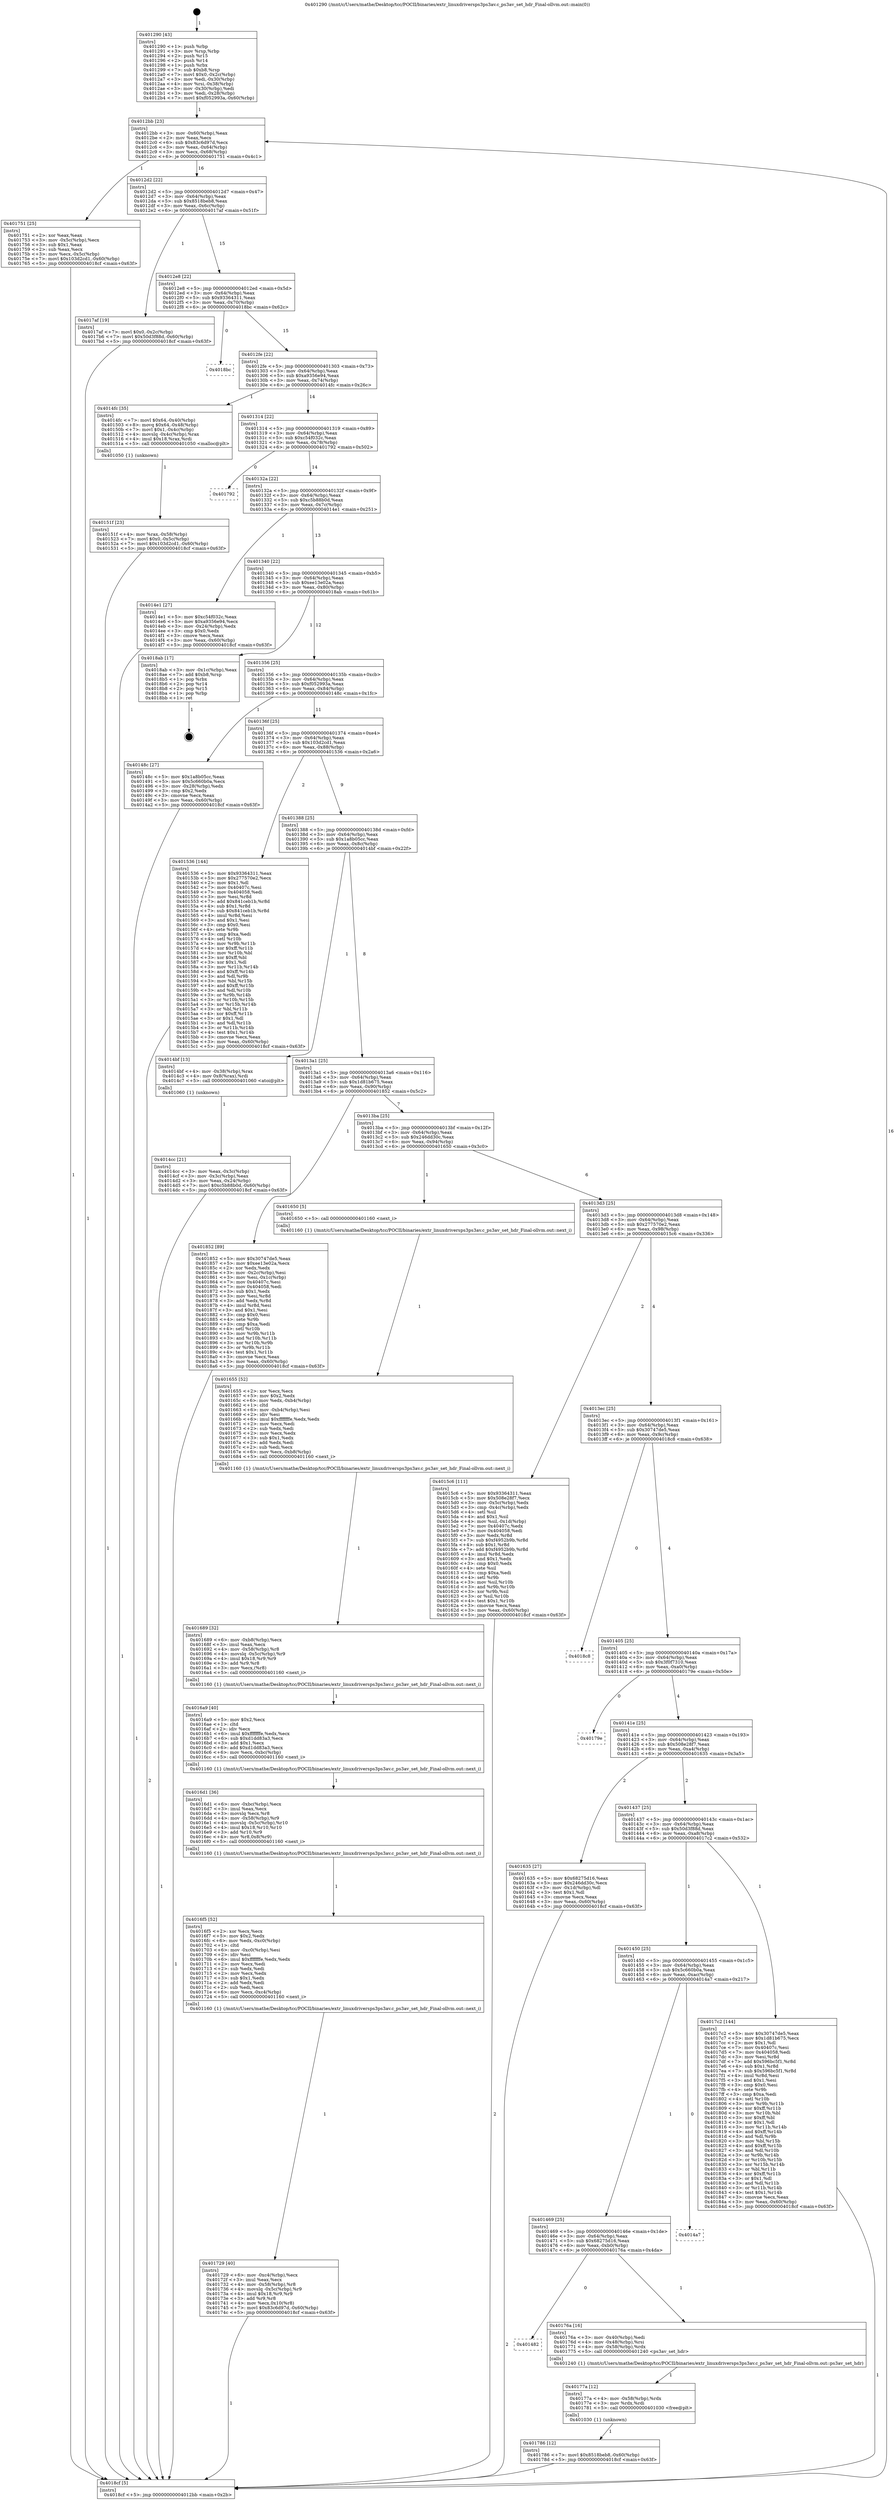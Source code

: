 digraph "0x401290" {
  label = "0x401290 (/mnt/c/Users/mathe/Desktop/tcc/POCII/binaries/extr_linuxdriversps3ps3av.c_ps3av_set_hdr_Final-ollvm.out::main(0))"
  labelloc = "t"
  node[shape=record]

  Entry [label="",width=0.3,height=0.3,shape=circle,fillcolor=black,style=filled]
  "0x4012bb" [label="{
     0x4012bb [23]\l
     | [instrs]\l
     &nbsp;&nbsp;0x4012bb \<+3\>: mov -0x60(%rbp),%eax\l
     &nbsp;&nbsp;0x4012be \<+2\>: mov %eax,%ecx\l
     &nbsp;&nbsp;0x4012c0 \<+6\>: sub $0x83c6d97d,%ecx\l
     &nbsp;&nbsp;0x4012c6 \<+3\>: mov %eax,-0x64(%rbp)\l
     &nbsp;&nbsp;0x4012c9 \<+3\>: mov %ecx,-0x68(%rbp)\l
     &nbsp;&nbsp;0x4012cc \<+6\>: je 0000000000401751 \<main+0x4c1\>\l
  }"]
  "0x401751" [label="{
     0x401751 [25]\l
     | [instrs]\l
     &nbsp;&nbsp;0x401751 \<+2\>: xor %eax,%eax\l
     &nbsp;&nbsp;0x401753 \<+3\>: mov -0x5c(%rbp),%ecx\l
     &nbsp;&nbsp;0x401756 \<+3\>: sub $0x1,%eax\l
     &nbsp;&nbsp;0x401759 \<+2\>: sub %eax,%ecx\l
     &nbsp;&nbsp;0x40175b \<+3\>: mov %ecx,-0x5c(%rbp)\l
     &nbsp;&nbsp;0x40175e \<+7\>: movl $0x103d2cd1,-0x60(%rbp)\l
     &nbsp;&nbsp;0x401765 \<+5\>: jmp 00000000004018cf \<main+0x63f\>\l
  }"]
  "0x4012d2" [label="{
     0x4012d2 [22]\l
     | [instrs]\l
     &nbsp;&nbsp;0x4012d2 \<+5\>: jmp 00000000004012d7 \<main+0x47\>\l
     &nbsp;&nbsp;0x4012d7 \<+3\>: mov -0x64(%rbp),%eax\l
     &nbsp;&nbsp;0x4012da \<+5\>: sub $0x8518beb8,%eax\l
     &nbsp;&nbsp;0x4012df \<+3\>: mov %eax,-0x6c(%rbp)\l
     &nbsp;&nbsp;0x4012e2 \<+6\>: je 00000000004017af \<main+0x51f\>\l
  }"]
  Exit [label="",width=0.3,height=0.3,shape=circle,fillcolor=black,style=filled,peripheries=2]
  "0x4017af" [label="{
     0x4017af [19]\l
     | [instrs]\l
     &nbsp;&nbsp;0x4017af \<+7\>: movl $0x0,-0x2c(%rbp)\l
     &nbsp;&nbsp;0x4017b6 \<+7\>: movl $0x50d3f88d,-0x60(%rbp)\l
     &nbsp;&nbsp;0x4017bd \<+5\>: jmp 00000000004018cf \<main+0x63f\>\l
  }"]
  "0x4012e8" [label="{
     0x4012e8 [22]\l
     | [instrs]\l
     &nbsp;&nbsp;0x4012e8 \<+5\>: jmp 00000000004012ed \<main+0x5d\>\l
     &nbsp;&nbsp;0x4012ed \<+3\>: mov -0x64(%rbp),%eax\l
     &nbsp;&nbsp;0x4012f0 \<+5\>: sub $0x93364311,%eax\l
     &nbsp;&nbsp;0x4012f5 \<+3\>: mov %eax,-0x70(%rbp)\l
     &nbsp;&nbsp;0x4012f8 \<+6\>: je 00000000004018bc \<main+0x62c\>\l
  }"]
  "0x401786" [label="{
     0x401786 [12]\l
     | [instrs]\l
     &nbsp;&nbsp;0x401786 \<+7\>: movl $0x8518beb8,-0x60(%rbp)\l
     &nbsp;&nbsp;0x40178d \<+5\>: jmp 00000000004018cf \<main+0x63f\>\l
  }"]
  "0x4018bc" [label="{
     0x4018bc\l
  }", style=dashed]
  "0x4012fe" [label="{
     0x4012fe [22]\l
     | [instrs]\l
     &nbsp;&nbsp;0x4012fe \<+5\>: jmp 0000000000401303 \<main+0x73\>\l
     &nbsp;&nbsp;0x401303 \<+3\>: mov -0x64(%rbp),%eax\l
     &nbsp;&nbsp;0x401306 \<+5\>: sub $0xa9356e94,%eax\l
     &nbsp;&nbsp;0x40130b \<+3\>: mov %eax,-0x74(%rbp)\l
     &nbsp;&nbsp;0x40130e \<+6\>: je 00000000004014fc \<main+0x26c\>\l
  }"]
  "0x40177a" [label="{
     0x40177a [12]\l
     | [instrs]\l
     &nbsp;&nbsp;0x40177a \<+4\>: mov -0x58(%rbp),%rdx\l
     &nbsp;&nbsp;0x40177e \<+3\>: mov %rdx,%rdi\l
     &nbsp;&nbsp;0x401781 \<+5\>: call 0000000000401030 \<free@plt\>\l
     | [calls]\l
     &nbsp;&nbsp;0x401030 \{1\} (unknown)\l
  }"]
  "0x4014fc" [label="{
     0x4014fc [35]\l
     | [instrs]\l
     &nbsp;&nbsp;0x4014fc \<+7\>: movl $0x64,-0x40(%rbp)\l
     &nbsp;&nbsp;0x401503 \<+8\>: movq $0x64,-0x48(%rbp)\l
     &nbsp;&nbsp;0x40150b \<+7\>: movl $0x1,-0x4c(%rbp)\l
     &nbsp;&nbsp;0x401512 \<+4\>: movslq -0x4c(%rbp),%rax\l
     &nbsp;&nbsp;0x401516 \<+4\>: imul $0x18,%rax,%rdi\l
     &nbsp;&nbsp;0x40151a \<+5\>: call 0000000000401050 \<malloc@plt\>\l
     | [calls]\l
     &nbsp;&nbsp;0x401050 \{1\} (unknown)\l
  }"]
  "0x401314" [label="{
     0x401314 [22]\l
     | [instrs]\l
     &nbsp;&nbsp;0x401314 \<+5\>: jmp 0000000000401319 \<main+0x89\>\l
     &nbsp;&nbsp;0x401319 \<+3\>: mov -0x64(%rbp),%eax\l
     &nbsp;&nbsp;0x40131c \<+5\>: sub $0xc54f032c,%eax\l
     &nbsp;&nbsp;0x401321 \<+3\>: mov %eax,-0x78(%rbp)\l
     &nbsp;&nbsp;0x401324 \<+6\>: je 0000000000401792 \<main+0x502\>\l
  }"]
  "0x401482" [label="{
     0x401482\l
  }", style=dashed]
  "0x401792" [label="{
     0x401792\l
  }", style=dashed]
  "0x40132a" [label="{
     0x40132a [22]\l
     | [instrs]\l
     &nbsp;&nbsp;0x40132a \<+5\>: jmp 000000000040132f \<main+0x9f\>\l
     &nbsp;&nbsp;0x40132f \<+3\>: mov -0x64(%rbp),%eax\l
     &nbsp;&nbsp;0x401332 \<+5\>: sub $0xc5b88b0d,%eax\l
     &nbsp;&nbsp;0x401337 \<+3\>: mov %eax,-0x7c(%rbp)\l
     &nbsp;&nbsp;0x40133a \<+6\>: je 00000000004014e1 \<main+0x251\>\l
  }"]
  "0x40176a" [label="{
     0x40176a [16]\l
     | [instrs]\l
     &nbsp;&nbsp;0x40176a \<+3\>: mov -0x40(%rbp),%edi\l
     &nbsp;&nbsp;0x40176d \<+4\>: mov -0x48(%rbp),%rsi\l
     &nbsp;&nbsp;0x401771 \<+4\>: mov -0x58(%rbp),%rdx\l
     &nbsp;&nbsp;0x401775 \<+5\>: call 0000000000401240 \<ps3av_set_hdr\>\l
     | [calls]\l
     &nbsp;&nbsp;0x401240 \{1\} (/mnt/c/Users/mathe/Desktop/tcc/POCII/binaries/extr_linuxdriversps3ps3av.c_ps3av_set_hdr_Final-ollvm.out::ps3av_set_hdr)\l
  }"]
  "0x4014e1" [label="{
     0x4014e1 [27]\l
     | [instrs]\l
     &nbsp;&nbsp;0x4014e1 \<+5\>: mov $0xc54f032c,%eax\l
     &nbsp;&nbsp;0x4014e6 \<+5\>: mov $0xa9356e94,%ecx\l
     &nbsp;&nbsp;0x4014eb \<+3\>: mov -0x24(%rbp),%edx\l
     &nbsp;&nbsp;0x4014ee \<+3\>: cmp $0x0,%edx\l
     &nbsp;&nbsp;0x4014f1 \<+3\>: cmove %ecx,%eax\l
     &nbsp;&nbsp;0x4014f4 \<+3\>: mov %eax,-0x60(%rbp)\l
     &nbsp;&nbsp;0x4014f7 \<+5\>: jmp 00000000004018cf \<main+0x63f\>\l
  }"]
  "0x401340" [label="{
     0x401340 [22]\l
     | [instrs]\l
     &nbsp;&nbsp;0x401340 \<+5\>: jmp 0000000000401345 \<main+0xb5\>\l
     &nbsp;&nbsp;0x401345 \<+3\>: mov -0x64(%rbp),%eax\l
     &nbsp;&nbsp;0x401348 \<+5\>: sub $0xee13e02a,%eax\l
     &nbsp;&nbsp;0x40134d \<+3\>: mov %eax,-0x80(%rbp)\l
     &nbsp;&nbsp;0x401350 \<+6\>: je 00000000004018ab \<main+0x61b\>\l
  }"]
  "0x401469" [label="{
     0x401469 [25]\l
     | [instrs]\l
     &nbsp;&nbsp;0x401469 \<+5\>: jmp 000000000040146e \<main+0x1de\>\l
     &nbsp;&nbsp;0x40146e \<+3\>: mov -0x64(%rbp),%eax\l
     &nbsp;&nbsp;0x401471 \<+5\>: sub $0x68275d16,%eax\l
     &nbsp;&nbsp;0x401476 \<+6\>: mov %eax,-0xb0(%rbp)\l
     &nbsp;&nbsp;0x40147c \<+6\>: je 000000000040176a \<main+0x4da\>\l
  }"]
  "0x4018ab" [label="{
     0x4018ab [17]\l
     | [instrs]\l
     &nbsp;&nbsp;0x4018ab \<+3\>: mov -0x1c(%rbp),%eax\l
     &nbsp;&nbsp;0x4018ae \<+7\>: add $0xb8,%rsp\l
     &nbsp;&nbsp;0x4018b5 \<+1\>: pop %rbx\l
     &nbsp;&nbsp;0x4018b6 \<+2\>: pop %r14\l
     &nbsp;&nbsp;0x4018b8 \<+2\>: pop %r15\l
     &nbsp;&nbsp;0x4018ba \<+1\>: pop %rbp\l
     &nbsp;&nbsp;0x4018bb \<+1\>: ret\l
  }"]
  "0x401356" [label="{
     0x401356 [25]\l
     | [instrs]\l
     &nbsp;&nbsp;0x401356 \<+5\>: jmp 000000000040135b \<main+0xcb\>\l
     &nbsp;&nbsp;0x40135b \<+3\>: mov -0x64(%rbp),%eax\l
     &nbsp;&nbsp;0x40135e \<+5\>: sub $0xf052993a,%eax\l
     &nbsp;&nbsp;0x401363 \<+6\>: mov %eax,-0x84(%rbp)\l
     &nbsp;&nbsp;0x401369 \<+6\>: je 000000000040148c \<main+0x1fc\>\l
  }"]
  "0x4014a7" [label="{
     0x4014a7\l
  }", style=dashed]
  "0x40148c" [label="{
     0x40148c [27]\l
     | [instrs]\l
     &nbsp;&nbsp;0x40148c \<+5\>: mov $0x1a8b05cc,%eax\l
     &nbsp;&nbsp;0x401491 \<+5\>: mov $0x5c660b0a,%ecx\l
     &nbsp;&nbsp;0x401496 \<+3\>: mov -0x28(%rbp),%edx\l
     &nbsp;&nbsp;0x401499 \<+3\>: cmp $0x2,%edx\l
     &nbsp;&nbsp;0x40149c \<+3\>: cmovne %ecx,%eax\l
     &nbsp;&nbsp;0x40149f \<+3\>: mov %eax,-0x60(%rbp)\l
     &nbsp;&nbsp;0x4014a2 \<+5\>: jmp 00000000004018cf \<main+0x63f\>\l
  }"]
  "0x40136f" [label="{
     0x40136f [25]\l
     | [instrs]\l
     &nbsp;&nbsp;0x40136f \<+5\>: jmp 0000000000401374 \<main+0xe4\>\l
     &nbsp;&nbsp;0x401374 \<+3\>: mov -0x64(%rbp),%eax\l
     &nbsp;&nbsp;0x401377 \<+5\>: sub $0x103d2cd1,%eax\l
     &nbsp;&nbsp;0x40137c \<+6\>: mov %eax,-0x88(%rbp)\l
     &nbsp;&nbsp;0x401382 \<+6\>: je 0000000000401536 \<main+0x2a6\>\l
  }"]
  "0x4018cf" [label="{
     0x4018cf [5]\l
     | [instrs]\l
     &nbsp;&nbsp;0x4018cf \<+5\>: jmp 00000000004012bb \<main+0x2b\>\l
  }"]
  "0x401290" [label="{
     0x401290 [43]\l
     | [instrs]\l
     &nbsp;&nbsp;0x401290 \<+1\>: push %rbp\l
     &nbsp;&nbsp;0x401291 \<+3\>: mov %rsp,%rbp\l
     &nbsp;&nbsp;0x401294 \<+2\>: push %r15\l
     &nbsp;&nbsp;0x401296 \<+2\>: push %r14\l
     &nbsp;&nbsp;0x401298 \<+1\>: push %rbx\l
     &nbsp;&nbsp;0x401299 \<+7\>: sub $0xb8,%rsp\l
     &nbsp;&nbsp;0x4012a0 \<+7\>: movl $0x0,-0x2c(%rbp)\l
     &nbsp;&nbsp;0x4012a7 \<+3\>: mov %edi,-0x30(%rbp)\l
     &nbsp;&nbsp;0x4012aa \<+4\>: mov %rsi,-0x38(%rbp)\l
     &nbsp;&nbsp;0x4012ae \<+3\>: mov -0x30(%rbp),%edi\l
     &nbsp;&nbsp;0x4012b1 \<+3\>: mov %edi,-0x28(%rbp)\l
     &nbsp;&nbsp;0x4012b4 \<+7\>: movl $0xf052993a,-0x60(%rbp)\l
  }"]
  "0x401450" [label="{
     0x401450 [25]\l
     | [instrs]\l
     &nbsp;&nbsp;0x401450 \<+5\>: jmp 0000000000401455 \<main+0x1c5\>\l
     &nbsp;&nbsp;0x401455 \<+3\>: mov -0x64(%rbp),%eax\l
     &nbsp;&nbsp;0x401458 \<+5\>: sub $0x5c660b0a,%eax\l
     &nbsp;&nbsp;0x40145d \<+6\>: mov %eax,-0xac(%rbp)\l
     &nbsp;&nbsp;0x401463 \<+6\>: je 00000000004014a7 \<main+0x217\>\l
  }"]
  "0x401536" [label="{
     0x401536 [144]\l
     | [instrs]\l
     &nbsp;&nbsp;0x401536 \<+5\>: mov $0x93364311,%eax\l
     &nbsp;&nbsp;0x40153b \<+5\>: mov $0x277570e2,%ecx\l
     &nbsp;&nbsp;0x401540 \<+2\>: mov $0x1,%dl\l
     &nbsp;&nbsp;0x401542 \<+7\>: mov 0x40407c,%esi\l
     &nbsp;&nbsp;0x401549 \<+7\>: mov 0x404058,%edi\l
     &nbsp;&nbsp;0x401550 \<+3\>: mov %esi,%r8d\l
     &nbsp;&nbsp;0x401553 \<+7\>: add $0x841ceb1b,%r8d\l
     &nbsp;&nbsp;0x40155a \<+4\>: sub $0x1,%r8d\l
     &nbsp;&nbsp;0x40155e \<+7\>: sub $0x841ceb1b,%r8d\l
     &nbsp;&nbsp;0x401565 \<+4\>: imul %r8d,%esi\l
     &nbsp;&nbsp;0x401569 \<+3\>: and $0x1,%esi\l
     &nbsp;&nbsp;0x40156c \<+3\>: cmp $0x0,%esi\l
     &nbsp;&nbsp;0x40156f \<+4\>: sete %r9b\l
     &nbsp;&nbsp;0x401573 \<+3\>: cmp $0xa,%edi\l
     &nbsp;&nbsp;0x401576 \<+4\>: setl %r10b\l
     &nbsp;&nbsp;0x40157a \<+3\>: mov %r9b,%r11b\l
     &nbsp;&nbsp;0x40157d \<+4\>: xor $0xff,%r11b\l
     &nbsp;&nbsp;0x401581 \<+3\>: mov %r10b,%bl\l
     &nbsp;&nbsp;0x401584 \<+3\>: xor $0xff,%bl\l
     &nbsp;&nbsp;0x401587 \<+3\>: xor $0x1,%dl\l
     &nbsp;&nbsp;0x40158a \<+3\>: mov %r11b,%r14b\l
     &nbsp;&nbsp;0x40158d \<+4\>: and $0xff,%r14b\l
     &nbsp;&nbsp;0x401591 \<+3\>: and %dl,%r9b\l
     &nbsp;&nbsp;0x401594 \<+3\>: mov %bl,%r15b\l
     &nbsp;&nbsp;0x401597 \<+4\>: and $0xff,%r15b\l
     &nbsp;&nbsp;0x40159b \<+3\>: and %dl,%r10b\l
     &nbsp;&nbsp;0x40159e \<+3\>: or %r9b,%r14b\l
     &nbsp;&nbsp;0x4015a1 \<+3\>: or %r10b,%r15b\l
     &nbsp;&nbsp;0x4015a4 \<+3\>: xor %r15b,%r14b\l
     &nbsp;&nbsp;0x4015a7 \<+3\>: or %bl,%r11b\l
     &nbsp;&nbsp;0x4015aa \<+4\>: xor $0xff,%r11b\l
     &nbsp;&nbsp;0x4015ae \<+3\>: or $0x1,%dl\l
     &nbsp;&nbsp;0x4015b1 \<+3\>: and %dl,%r11b\l
     &nbsp;&nbsp;0x4015b4 \<+3\>: or %r11b,%r14b\l
     &nbsp;&nbsp;0x4015b7 \<+4\>: test $0x1,%r14b\l
     &nbsp;&nbsp;0x4015bb \<+3\>: cmovne %ecx,%eax\l
     &nbsp;&nbsp;0x4015be \<+3\>: mov %eax,-0x60(%rbp)\l
     &nbsp;&nbsp;0x4015c1 \<+5\>: jmp 00000000004018cf \<main+0x63f\>\l
  }"]
  "0x401388" [label="{
     0x401388 [25]\l
     | [instrs]\l
     &nbsp;&nbsp;0x401388 \<+5\>: jmp 000000000040138d \<main+0xfd\>\l
     &nbsp;&nbsp;0x40138d \<+3\>: mov -0x64(%rbp),%eax\l
     &nbsp;&nbsp;0x401390 \<+5\>: sub $0x1a8b05cc,%eax\l
     &nbsp;&nbsp;0x401395 \<+6\>: mov %eax,-0x8c(%rbp)\l
     &nbsp;&nbsp;0x40139b \<+6\>: je 00000000004014bf \<main+0x22f\>\l
  }"]
  "0x4017c2" [label="{
     0x4017c2 [144]\l
     | [instrs]\l
     &nbsp;&nbsp;0x4017c2 \<+5\>: mov $0x30747de5,%eax\l
     &nbsp;&nbsp;0x4017c7 \<+5\>: mov $0x1d81b675,%ecx\l
     &nbsp;&nbsp;0x4017cc \<+2\>: mov $0x1,%dl\l
     &nbsp;&nbsp;0x4017ce \<+7\>: mov 0x40407c,%esi\l
     &nbsp;&nbsp;0x4017d5 \<+7\>: mov 0x404058,%edi\l
     &nbsp;&nbsp;0x4017dc \<+3\>: mov %esi,%r8d\l
     &nbsp;&nbsp;0x4017df \<+7\>: add $0x596bc5f1,%r8d\l
     &nbsp;&nbsp;0x4017e6 \<+4\>: sub $0x1,%r8d\l
     &nbsp;&nbsp;0x4017ea \<+7\>: sub $0x596bc5f1,%r8d\l
     &nbsp;&nbsp;0x4017f1 \<+4\>: imul %r8d,%esi\l
     &nbsp;&nbsp;0x4017f5 \<+3\>: and $0x1,%esi\l
     &nbsp;&nbsp;0x4017f8 \<+3\>: cmp $0x0,%esi\l
     &nbsp;&nbsp;0x4017fb \<+4\>: sete %r9b\l
     &nbsp;&nbsp;0x4017ff \<+3\>: cmp $0xa,%edi\l
     &nbsp;&nbsp;0x401802 \<+4\>: setl %r10b\l
     &nbsp;&nbsp;0x401806 \<+3\>: mov %r9b,%r11b\l
     &nbsp;&nbsp;0x401809 \<+4\>: xor $0xff,%r11b\l
     &nbsp;&nbsp;0x40180d \<+3\>: mov %r10b,%bl\l
     &nbsp;&nbsp;0x401810 \<+3\>: xor $0xff,%bl\l
     &nbsp;&nbsp;0x401813 \<+3\>: xor $0x1,%dl\l
     &nbsp;&nbsp;0x401816 \<+3\>: mov %r11b,%r14b\l
     &nbsp;&nbsp;0x401819 \<+4\>: and $0xff,%r14b\l
     &nbsp;&nbsp;0x40181d \<+3\>: and %dl,%r9b\l
     &nbsp;&nbsp;0x401820 \<+3\>: mov %bl,%r15b\l
     &nbsp;&nbsp;0x401823 \<+4\>: and $0xff,%r15b\l
     &nbsp;&nbsp;0x401827 \<+3\>: and %dl,%r10b\l
     &nbsp;&nbsp;0x40182a \<+3\>: or %r9b,%r14b\l
     &nbsp;&nbsp;0x40182d \<+3\>: or %r10b,%r15b\l
     &nbsp;&nbsp;0x401830 \<+3\>: xor %r15b,%r14b\l
     &nbsp;&nbsp;0x401833 \<+3\>: or %bl,%r11b\l
     &nbsp;&nbsp;0x401836 \<+4\>: xor $0xff,%r11b\l
     &nbsp;&nbsp;0x40183a \<+3\>: or $0x1,%dl\l
     &nbsp;&nbsp;0x40183d \<+3\>: and %dl,%r11b\l
     &nbsp;&nbsp;0x401840 \<+3\>: or %r11b,%r14b\l
     &nbsp;&nbsp;0x401843 \<+4\>: test $0x1,%r14b\l
     &nbsp;&nbsp;0x401847 \<+3\>: cmovne %ecx,%eax\l
     &nbsp;&nbsp;0x40184a \<+3\>: mov %eax,-0x60(%rbp)\l
     &nbsp;&nbsp;0x40184d \<+5\>: jmp 00000000004018cf \<main+0x63f\>\l
  }"]
  "0x4014bf" [label="{
     0x4014bf [13]\l
     | [instrs]\l
     &nbsp;&nbsp;0x4014bf \<+4\>: mov -0x38(%rbp),%rax\l
     &nbsp;&nbsp;0x4014c3 \<+4\>: mov 0x8(%rax),%rdi\l
     &nbsp;&nbsp;0x4014c7 \<+5\>: call 0000000000401060 \<atoi@plt\>\l
     | [calls]\l
     &nbsp;&nbsp;0x401060 \{1\} (unknown)\l
  }"]
  "0x4013a1" [label="{
     0x4013a1 [25]\l
     | [instrs]\l
     &nbsp;&nbsp;0x4013a1 \<+5\>: jmp 00000000004013a6 \<main+0x116\>\l
     &nbsp;&nbsp;0x4013a6 \<+3\>: mov -0x64(%rbp),%eax\l
     &nbsp;&nbsp;0x4013a9 \<+5\>: sub $0x1d81b675,%eax\l
     &nbsp;&nbsp;0x4013ae \<+6\>: mov %eax,-0x90(%rbp)\l
     &nbsp;&nbsp;0x4013b4 \<+6\>: je 0000000000401852 \<main+0x5c2\>\l
  }"]
  "0x4014cc" [label="{
     0x4014cc [21]\l
     | [instrs]\l
     &nbsp;&nbsp;0x4014cc \<+3\>: mov %eax,-0x3c(%rbp)\l
     &nbsp;&nbsp;0x4014cf \<+3\>: mov -0x3c(%rbp),%eax\l
     &nbsp;&nbsp;0x4014d2 \<+3\>: mov %eax,-0x24(%rbp)\l
     &nbsp;&nbsp;0x4014d5 \<+7\>: movl $0xc5b88b0d,-0x60(%rbp)\l
     &nbsp;&nbsp;0x4014dc \<+5\>: jmp 00000000004018cf \<main+0x63f\>\l
  }"]
  "0x40151f" [label="{
     0x40151f [23]\l
     | [instrs]\l
     &nbsp;&nbsp;0x40151f \<+4\>: mov %rax,-0x58(%rbp)\l
     &nbsp;&nbsp;0x401523 \<+7\>: movl $0x0,-0x5c(%rbp)\l
     &nbsp;&nbsp;0x40152a \<+7\>: movl $0x103d2cd1,-0x60(%rbp)\l
     &nbsp;&nbsp;0x401531 \<+5\>: jmp 00000000004018cf \<main+0x63f\>\l
  }"]
  "0x401729" [label="{
     0x401729 [40]\l
     | [instrs]\l
     &nbsp;&nbsp;0x401729 \<+6\>: mov -0xc4(%rbp),%ecx\l
     &nbsp;&nbsp;0x40172f \<+3\>: imul %eax,%ecx\l
     &nbsp;&nbsp;0x401732 \<+4\>: mov -0x58(%rbp),%r8\l
     &nbsp;&nbsp;0x401736 \<+4\>: movslq -0x5c(%rbp),%r9\l
     &nbsp;&nbsp;0x40173a \<+4\>: imul $0x18,%r9,%r9\l
     &nbsp;&nbsp;0x40173e \<+3\>: add %r9,%r8\l
     &nbsp;&nbsp;0x401741 \<+4\>: mov %ecx,0x10(%r8)\l
     &nbsp;&nbsp;0x401745 \<+7\>: movl $0x83c6d97d,-0x60(%rbp)\l
     &nbsp;&nbsp;0x40174c \<+5\>: jmp 00000000004018cf \<main+0x63f\>\l
  }"]
  "0x401852" [label="{
     0x401852 [89]\l
     | [instrs]\l
     &nbsp;&nbsp;0x401852 \<+5\>: mov $0x30747de5,%eax\l
     &nbsp;&nbsp;0x401857 \<+5\>: mov $0xee13e02a,%ecx\l
     &nbsp;&nbsp;0x40185c \<+2\>: xor %edx,%edx\l
     &nbsp;&nbsp;0x40185e \<+3\>: mov -0x2c(%rbp),%esi\l
     &nbsp;&nbsp;0x401861 \<+3\>: mov %esi,-0x1c(%rbp)\l
     &nbsp;&nbsp;0x401864 \<+7\>: mov 0x40407c,%esi\l
     &nbsp;&nbsp;0x40186b \<+7\>: mov 0x404058,%edi\l
     &nbsp;&nbsp;0x401872 \<+3\>: sub $0x1,%edx\l
     &nbsp;&nbsp;0x401875 \<+3\>: mov %esi,%r8d\l
     &nbsp;&nbsp;0x401878 \<+3\>: add %edx,%r8d\l
     &nbsp;&nbsp;0x40187b \<+4\>: imul %r8d,%esi\l
     &nbsp;&nbsp;0x40187f \<+3\>: and $0x1,%esi\l
     &nbsp;&nbsp;0x401882 \<+3\>: cmp $0x0,%esi\l
     &nbsp;&nbsp;0x401885 \<+4\>: sete %r9b\l
     &nbsp;&nbsp;0x401889 \<+3\>: cmp $0xa,%edi\l
     &nbsp;&nbsp;0x40188c \<+4\>: setl %r10b\l
     &nbsp;&nbsp;0x401890 \<+3\>: mov %r9b,%r11b\l
     &nbsp;&nbsp;0x401893 \<+3\>: and %r10b,%r11b\l
     &nbsp;&nbsp;0x401896 \<+3\>: xor %r10b,%r9b\l
     &nbsp;&nbsp;0x401899 \<+3\>: or %r9b,%r11b\l
     &nbsp;&nbsp;0x40189c \<+4\>: test $0x1,%r11b\l
     &nbsp;&nbsp;0x4018a0 \<+3\>: cmovne %ecx,%eax\l
     &nbsp;&nbsp;0x4018a3 \<+3\>: mov %eax,-0x60(%rbp)\l
     &nbsp;&nbsp;0x4018a6 \<+5\>: jmp 00000000004018cf \<main+0x63f\>\l
  }"]
  "0x4013ba" [label="{
     0x4013ba [25]\l
     | [instrs]\l
     &nbsp;&nbsp;0x4013ba \<+5\>: jmp 00000000004013bf \<main+0x12f\>\l
     &nbsp;&nbsp;0x4013bf \<+3\>: mov -0x64(%rbp),%eax\l
     &nbsp;&nbsp;0x4013c2 \<+5\>: sub $0x246dd30c,%eax\l
     &nbsp;&nbsp;0x4013c7 \<+6\>: mov %eax,-0x94(%rbp)\l
     &nbsp;&nbsp;0x4013cd \<+6\>: je 0000000000401650 \<main+0x3c0\>\l
  }"]
  "0x4016f5" [label="{
     0x4016f5 [52]\l
     | [instrs]\l
     &nbsp;&nbsp;0x4016f5 \<+2\>: xor %ecx,%ecx\l
     &nbsp;&nbsp;0x4016f7 \<+5\>: mov $0x2,%edx\l
     &nbsp;&nbsp;0x4016fc \<+6\>: mov %edx,-0xc0(%rbp)\l
     &nbsp;&nbsp;0x401702 \<+1\>: cltd\l
     &nbsp;&nbsp;0x401703 \<+6\>: mov -0xc0(%rbp),%esi\l
     &nbsp;&nbsp;0x401709 \<+2\>: idiv %esi\l
     &nbsp;&nbsp;0x40170b \<+6\>: imul $0xfffffffe,%edx,%edx\l
     &nbsp;&nbsp;0x401711 \<+2\>: mov %ecx,%edi\l
     &nbsp;&nbsp;0x401713 \<+2\>: sub %edx,%edi\l
     &nbsp;&nbsp;0x401715 \<+2\>: mov %ecx,%edx\l
     &nbsp;&nbsp;0x401717 \<+3\>: sub $0x1,%edx\l
     &nbsp;&nbsp;0x40171a \<+2\>: add %edx,%edi\l
     &nbsp;&nbsp;0x40171c \<+2\>: sub %edi,%ecx\l
     &nbsp;&nbsp;0x40171e \<+6\>: mov %ecx,-0xc4(%rbp)\l
     &nbsp;&nbsp;0x401724 \<+5\>: call 0000000000401160 \<next_i\>\l
     | [calls]\l
     &nbsp;&nbsp;0x401160 \{1\} (/mnt/c/Users/mathe/Desktop/tcc/POCII/binaries/extr_linuxdriversps3ps3av.c_ps3av_set_hdr_Final-ollvm.out::next_i)\l
  }"]
  "0x401650" [label="{
     0x401650 [5]\l
     | [instrs]\l
     &nbsp;&nbsp;0x401650 \<+5\>: call 0000000000401160 \<next_i\>\l
     | [calls]\l
     &nbsp;&nbsp;0x401160 \{1\} (/mnt/c/Users/mathe/Desktop/tcc/POCII/binaries/extr_linuxdriversps3ps3av.c_ps3av_set_hdr_Final-ollvm.out::next_i)\l
  }"]
  "0x4013d3" [label="{
     0x4013d3 [25]\l
     | [instrs]\l
     &nbsp;&nbsp;0x4013d3 \<+5\>: jmp 00000000004013d8 \<main+0x148\>\l
     &nbsp;&nbsp;0x4013d8 \<+3\>: mov -0x64(%rbp),%eax\l
     &nbsp;&nbsp;0x4013db \<+5\>: sub $0x277570e2,%eax\l
     &nbsp;&nbsp;0x4013e0 \<+6\>: mov %eax,-0x98(%rbp)\l
     &nbsp;&nbsp;0x4013e6 \<+6\>: je 00000000004015c6 \<main+0x336\>\l
  }"]
  "0x4016d1" [label="{
     0x4016d1 [36]\l
     | [instrs]\l
     &nbsp;&nbsp;0x4016d1 \<+6\>: mov -0xbc(%rbp),%ecx\l
     &nbsp;&nbsp;0x4016d7 \<+3\>: imul %eax,%ecx\l
     &nbsp;&nbsp;0x4016da \<+3\>: movslq %ecx,%r8\l
     &nbsp;&nbsp;0x4016dd \<+4\>: mov -0x58(%rbp),%r9\l
     &nbsp;&nbsp;0x4016e1 \<+4\>: movslq -0x5c(%rbp),%r10\l
     &nbsp;&nbsp;0x4016e5 \<+4\>: imul $0x18,%r10,%r10\l
     &nbsp;&nbsp;0x4016e9 \<+3\>: add %r10,%r9\l
     &nbsp;&nbsp;0x4016ec \<+4\>: mov %r8,0x8(%r9)\l
     &nbsp;&nbsp;0x4016f0 \<+5\>: call 0000000000401160 \<next_i\>\l
     | [calls]\l
     &nbsp;&nbsp;0x401160 \{1\} (/mnt/c/Users/mathe/Desktop/tcc/POCII/binaries/extr_linuxdriversps3ps3av.c_ps3av_set_hdr_Final-ollvm.out::next_i)\l
  }"]
  "0x4015c6" [label="{
     0x4015c6 [111]\l
     | [instrs]\l
     &nbsp;&nbsp;0x4015c6 \<+5\>: mov $0x93364311,%eax\l
     &nbsp;&nbsp;0x4015cb \<+5\>: mov $0x508e28f7,%ecx\l
     &nbsp;&nbsp;0x4015d0 \<+3\>: mov -0x5c(%rbp),%edx\l
     &nbsp;&nbsp;0x4015d3 \<+3\>: cmp -0x4c(%rbp),%edx\l
     &nbsp;&nbsp;0x4015d6 \<+4\>: setl %sil\l
     &nbsp;&nbsp;0x4015da \<+4\>: and $0x1,%sil\l
     &nbsp;&nbsp;0x4015de \<+4\>: mov %sil,-0x1d(%rbp)\l
     &nbsp;&nbsp;0x4015e2 \<+7\>: mov 0x40407c,%edx\l
     &nbsp;&nbsp;0x4015e9 \<+7\>: mov 0x404058,%edi\l
     &nbsp;&nbsp;0x4015f0 \<+3\>: mov %edx,%r8d\l
     &nbsp;&nbsp;0x4015f3 \<+7\>: sub $0xf4952b9b,%r8d\l
     &nbsp;&nbsp;0x4015fa \<+4\>: sub $0x1,%r8d\l
     &nbsp;&nbsp;0x4015fe \<+7\>: add $0xf4952b9b,%r8d\l
     &nbsp;&nbsp;0x401605 \<+4\>: imul %r8d,%edx\l
     &nbsp;&nbsp;0x401609 \<+3\>: and $0x1,%edx\l
     &nbsp;&nbsp;0x40160c \<+3\>: cmp $0x0,%edx\l
     &nbsp;&nbsp;0x40160f \<+4\>: sete %sil\l
     &nbsp;&nbsp;0x401613 \<+3\>: cmp $0xa,%edi\l
     &nbsp;&nbsp;0x401616 \<+4\>: setl %r9b\l
     &nbsp;&nbsp;0x40161a \<+3\>: mov %sil,%r10b\l
     &nbsp;&nbsp;0x40161d \<+3\>: and %r9b,%r10b\l
     &nbsp;&nbsp;0x401620 \<+3\>: xor %r9b,%sil\l
     &nbsp;&nbsp;0x401623 \<+3\>: or %sil,%r10b\l
     &nbsp;&nbsp;0x401626 \<+4\>: test $0x1,%r10b\l
     &nbsp;&nbsp;0x40162a \<+3\>: cmovne %ecx,%eax\l
     &nbsp;&nbsp;0x40162d \<+3\>: mov %eax,-0x60(%rbp)\l
     &nbsp;&nbsp;0x401630 \<+5\>: jmp 00000000004018cf \<main+0x63f\>\l
  }"]
  "0x4013ec" [label="{
     0x4013ec [25]\l
     | [instrs]\l
     &nbsp;&nbsp;0x4013ec \<+5\>: jmp 00000000004013f1 \<main+0x161\>\l
     &nbsp;&nbsp;0x4013f1 \<+3\>: mov -0x64(%rbp),%eax\l
     &nbsp;&nbsp;0x4013f4 \<+5\>: sub $0x30747de5,%eax\l
     &nbsp;&nbsp;0x4013f9 \<+6\>: mov %eax,-0x9c(%rbp)\l
     &nbsp;&nbsp;0x4013ff \<+6\>: je 00000000004018c8 \<main+0x638\>\l
  }"]
  "0x4016a9" [label="{
     0x4016a9 [40]\l
     | [instrs]\l
     &nbsp;&nbsp;0x4016a9 \<+5\>: mov $0x2,%ecx\l
     &nbsp;&nbsp;0x4016ae \<+1\>: cltd\l
     &nbsp;&nbsp;0x4016af \<+2\>: idiv %ecx\l
     &nbsp;&nbsp;0x4016b1 \<+6\>: imul $0xfffffffe,%edx,%ecx\l
     &nbsp;&nbsp;0x4016b7 \<+6\>: sub $0xd1dd83a3,%ecx\l
     &nbsp;&nbsp;0x4016bd \<+3\>: add $0x1,%ecx\l
     &nbsp;&nbsp;0x4016c0 \<+6\>: add $0xd1dd83a3,%ecx\l
     &nbsp;&nbsp;0x4016c6 \<+6\>: mov %ecx,-0xbc(%rbp)\l
     &nbsp;&nbsp;0x4016cc \<+5\>: call 0000000000401160 \<next_i\>\l
     | [calls]\l
     &nbsp;&nbsp;0x401160 \{1\} (/mnt/c/Users/mathe/Desktop/tcc/POCII/binaries/extr_linuxdriversps3ps3av.c_ps3av_set_hdr_Final-ollvm.out::next_i)\l
  }"]
  "0x4018c8" [label="{
     0x4018c8\l
  }", style=dashed]
  "0x401405" [label="{
     0x401405 [25]\l
     | [instrs]\l
     &nbsp;&nbsp;0x401405 \<+5\>: jmp 000000000040140a \<main+0x17a\>\l
     &nbsp;&nbsp;0x40140a \<+3\>: mov -0x64(%rbp),%eax\l
     &nbsp;&nbsp;0x40140d \<+5\>: sub $0x3f0f7310,%eax\l
     &nbsp;&nbsp;0x401412 \<+6\>: mov %eax,-0xa0(%rbp)\l
     &nbsp;&nbsp;0x401418 \<+6\>: je 000000000040179e \<main+0x50e\>\l
  }"]
  "0x401689" [label="{
     0x401689 [32]\l
     | [instrs]\l
     &nbsp;&nbsp;0x401689 \<+6\>: mov -0xb8(%rbp),%ecx\l
     &nbsp;&nbsp;0x40168f \<+3\>: imul %eax,%ecx\l
     &nbsp;&nbsp;0x401692 \<+4\>: mov -0x58(%rbp),%r8\l
     &nbsp;&nbsp;0x401696 \<+4\>: movslq -0x5c(%rbp),%r9\l
     &nbsp;&nbsp;0x40169a \<+4\>: imul $0x18,%r9,%r9\l
     &nbsp;&nbsp;0x40169e \<+3\>: add %r9,%r8\l
     &nbsp;&nbsp;0x4016a1 \<+3\>: mov %ecx,(%r8)\l
     &nbsp;&nbsp;0x4016a4 \<+5\>: call 0000000000401160 \<next_i\>\l
     | [calls]\l
     &nbsp;&nbsp;0x401160 \{1\} (/mnt/c/Users/mathe/Desktop/tcc/POCII/binaries/extr_linuxdriversps3ps3av.c_ps3av_set_hdr_Final-ollvm.out::next_i)\l
  }"]
  "0x40179e" [label="{
     0x40179e\l
  }", style=dashed]
  "0x40141e" [label="{
     0x40141e [25]\l
     | [instrs]\l
     &nbsp;&nbsp;0x40141e \<+5\>: jmp 0000000000401423 \<main+0x193\>\l
     &nbsp;&nbsp;0x401423 \<+3\>: mov -0x64(%rbp),%eax\l
     &nbsp;&nbsp;0x401426 \<+5\>: sub $0x508e28f7,%eax\l
     &nbsp;&nbsp;0x40142b \<+6\>: mov %eax,-0xa4(%rbp)\l
     &nbsp;&nbsp;0x401431 \<+6\>: je 0000000000401635 \<main+0x3a5\>\l
  }"]
  "0x401655" [label="{
     0x401655 [52]\l
     | [instrs]\l
     &nbsp;&nbsp;0x401655 \<+2\>: xor %ecx,%ecx\l
     &nbsp;&nbsp;0x401657 \<+5\>: mov $0x2,%edx\l
     &nbsp;&nbsp;0x40165c \<+6\>: mov %edx,-0xb4(%rbp)\l
     &nbsp;&nbsp;0x401662 \<+1\>: cltd\l
     &nbsp;&nbsp;0x401663 \<+6\>: mov -0xb4(%rbp),%esi\l
     &nbsp;&nbsp;0x401669 \<+2\>: idiv %esi\l
     &nbsp;&nbsp;0x40166b \<+6\>: imul $0xfffffffe,%edx,%edx\l
     &nbsp;&nbsp;0x401671 \<+2\>: mov %ecx,%edi\l
     &nbsp;&nbsp;0x401673 \<+2\>: sub %edx,%edi\l
     &nbsp;&nbsp;0x401675 \<+2\>: mov %ecx,%edx\l
     &nbsp;&nbsp;0x401677 \<+3\>: sub $0x1,%edx\l
     &nbsp;&nbsp;0x40167a \<+2\>: add %edx,%edi\l
     &nbsp;&nbsp;0x40167c \<+2\>: sub %edi,%ecx\l
     &nbsp;&nbsp;0x40167e \<+6\>: mov %ecx,-0xb8(%rbp)\l
     &nbsp;&nbsp;0x401684 \<+5\>: call 0000000000401160 \<next_i\>\l
     | [calls]\l
     &nbsp;&nbsp;0x401160 \{1\} (/mnt/c/Users/mathe/Desktop/tcc/POCII/binaries/extr_linuxdriversps3ps3av.c_ps3av_set_hdr_Final-ollvm.out::next_i)\l
  }"]
  "0x401635" [label="{
     0x401635 [27]\l
     | [instrs]\l
     &nbsp;&nbsp;0x401635 \<+5\>: mov $0x68275d16,%eax\l
     &nbsp;&nbsp;0x40163a \<+5\>: mov $0x246dd30c,%ecx\l
     &nbsp;&nbsp;0x40163f \<+3\>: mov -0x1d(%rbp),%dl\l
     &nbsp;&nbsp;0x401642 \<+3\>: test $0x1,%dl\l
     &nbsp;&nbsp;0x401645 \<+3\>: cmovne %ecx,%eax\l
     &nbsp;&nbsp;0x401648 \<+3\>: mov %eax,-0x60(%rbp)\l
     &nbsp;&nbsp;0x40164b \<+5\>: jmp 00000000004018cf \<main+0x63f\>\l
  }"]
  "0x401437" [label="{
     0x401437 [25]\l
     | [instrs]\l
     &nbsp;&nbsp;0x401437 \<+5\>: jmp 000000000040143c \<main+0x1ac\>\l
     &nbsp;&nbsp;0x40143c \<+3\>: mov -0x64(%rbp),%eax\l
     &nbsp;&nbsp;0x40143f \<+5\>: sub $0x50d3f88d,%eax\l
     &nbsp;&nbsp;0x401444 \<+6\>: mov %eax,-0xa8(%rbp)\l
     &nbsp;&nbsp;0x40144a \<+6\>: je 00000000004017c2 \<main+0x532\>\l
  }"]
  Entry -> "0x401290" [label=" 1"]
  "0x4012bb" -> "0x401751" [label=" 1"]
  "0x4012bb" -> "0x4012d2" [label=" 16"]
  "0x4018ab" -> Exit [label=" 1"]
  "0x4012d2" -> "0x4017af" [label=" 1"]
  "0x4012d2" -> "0x4012e8" [label=" 15"]
  "0x401852" -> "0x4018cf" [label=" 1"]
  "0x4012e8" -> "0x4018bc" [label=" 0"]
  "0x4012e8" -> "0x4012fe" [label=" 15"]
  "0x4017c2" -> "0x4018cf" [label=" 1"]
  "0x4012fe" -> "0x4014fc" [label=" 1"]
  "0x4012fe" -> "0x401314" [label=" 14"]
  "0x4017af" -> "0x4018cf" [label=" 1"]
  "0x401314" -> "0x401792" [label=" 0"]
  "0x401314" -> "0x40132a" [label=" 14"]
  "0x401786" -> "0x4018cf" [label=" 1"]
  "0x40132a" -> "0x4014e1" [label=" 1"]
  "0x40132a" -> "0x401340" [label=" 13"]
  "0x40177a" -> "0x401786" [label=" 1"]
  "0x401340" -> "0x4018ab" [label=" 1"]
  "0x401340" -> "0x401356" [label=" 12"]
  "0x401469" -> "0x401482" [label=" 0"]
  "0x401356" -> "0x40148c" [label=" 1"]
  "0x401356" -> "0x40136f" [label=" 11"]
  "0x40148c" -> "0x4018cf" [label=" 1"]
  "0x401290" -> "0x4012bb" [label=" 1"]
  "0x4018cf" -> "0x4012bb" [label=" 16"]
  "0x401469" -> "0x40176a" [label=" 1"]
  "0x40136f" -> "0x401536" [label=" 2"]
  "0x40136f" -> "0x401388" [label=" 9"]
  "0x401450" -> "0x401469" [label=" 1"]
  "0x401388" -> "0x4014bf" [label=" 1"]
  "0x401388" -> "0x4013a1" [label=" 8"]
  "0x4014bf" -> "0x4014cc" [label=" 1"]
  "0x4014cc" -> "0x4018cf" [label=" 1"]
  "0x4014e1" -> "0x4018cf" [label=" 1"]
  "0x4014fc" -> "0x40151f" [label=" 1"]
  "0x40151f" -> "0x4018cf" [label=" 1"]
  "0x401536" -> "0x4018cf" [label=" 2"]
  "0x401450" -> "0x4014a7" [label=" 0"]
  "0x4013a1" -> "0x401852" [label=" 1"]
  "0x4013a1" -> "0x4013ba" [label=" 7"]
  "0x401437" -> "0x401450" [label=" 1"]
  "0x4013ba" -> "0x401650" [label=" 1"]
  "0x4013ba" -> "0x4013d3" [label=" 6"]
  "0x401437" -> "0x4017c2" [label=" 1"]
  "0x4013d3" -> "0x4015c6" [label=" 2"]
  "0x4013d3" -> "0x4013ec" [label=" 4"]
  "0x4015c6" -> "0x4018cf" [label=" 2"]
  "0x40176a" -> "0x40177a" [label=" 1"]
  "0x4013ec" -> "0x4018c8" [label=" 0"]
  "0x4013ec" -> "0x401405" [label=" 4"]
  "0x401751" -> "0x4018cf" [label=" 1"]
  "0x401405" -> "0x40179e" [label=" 0"]
  "0x401405" -> "0x40141e" [label=" 4"]
  "0x401729" -> "0x4018cf" [label=" 1"]
  "0x40141e" -> "0x401635" [label=" 2"]
  "0x40141e" -> "0x401437" [label=" 2"]
  "0x401635" -> "0x4018cf" [label=" 2"]
  "0x401650" -> "0x401655" [label=" 1"]
  "0x401655" -> "0x401689" [label=" 1"]
  "0x401689" -> "0x4016a9" [label=" 1"]
  "0x4016a9" -> "0x4016d1" [label=" 1"]
  "0x4016d1" -> "0x4016f5" [label=" 1"]
  "0x4016f5" -> "0x401729" [label=" 1"]
}

